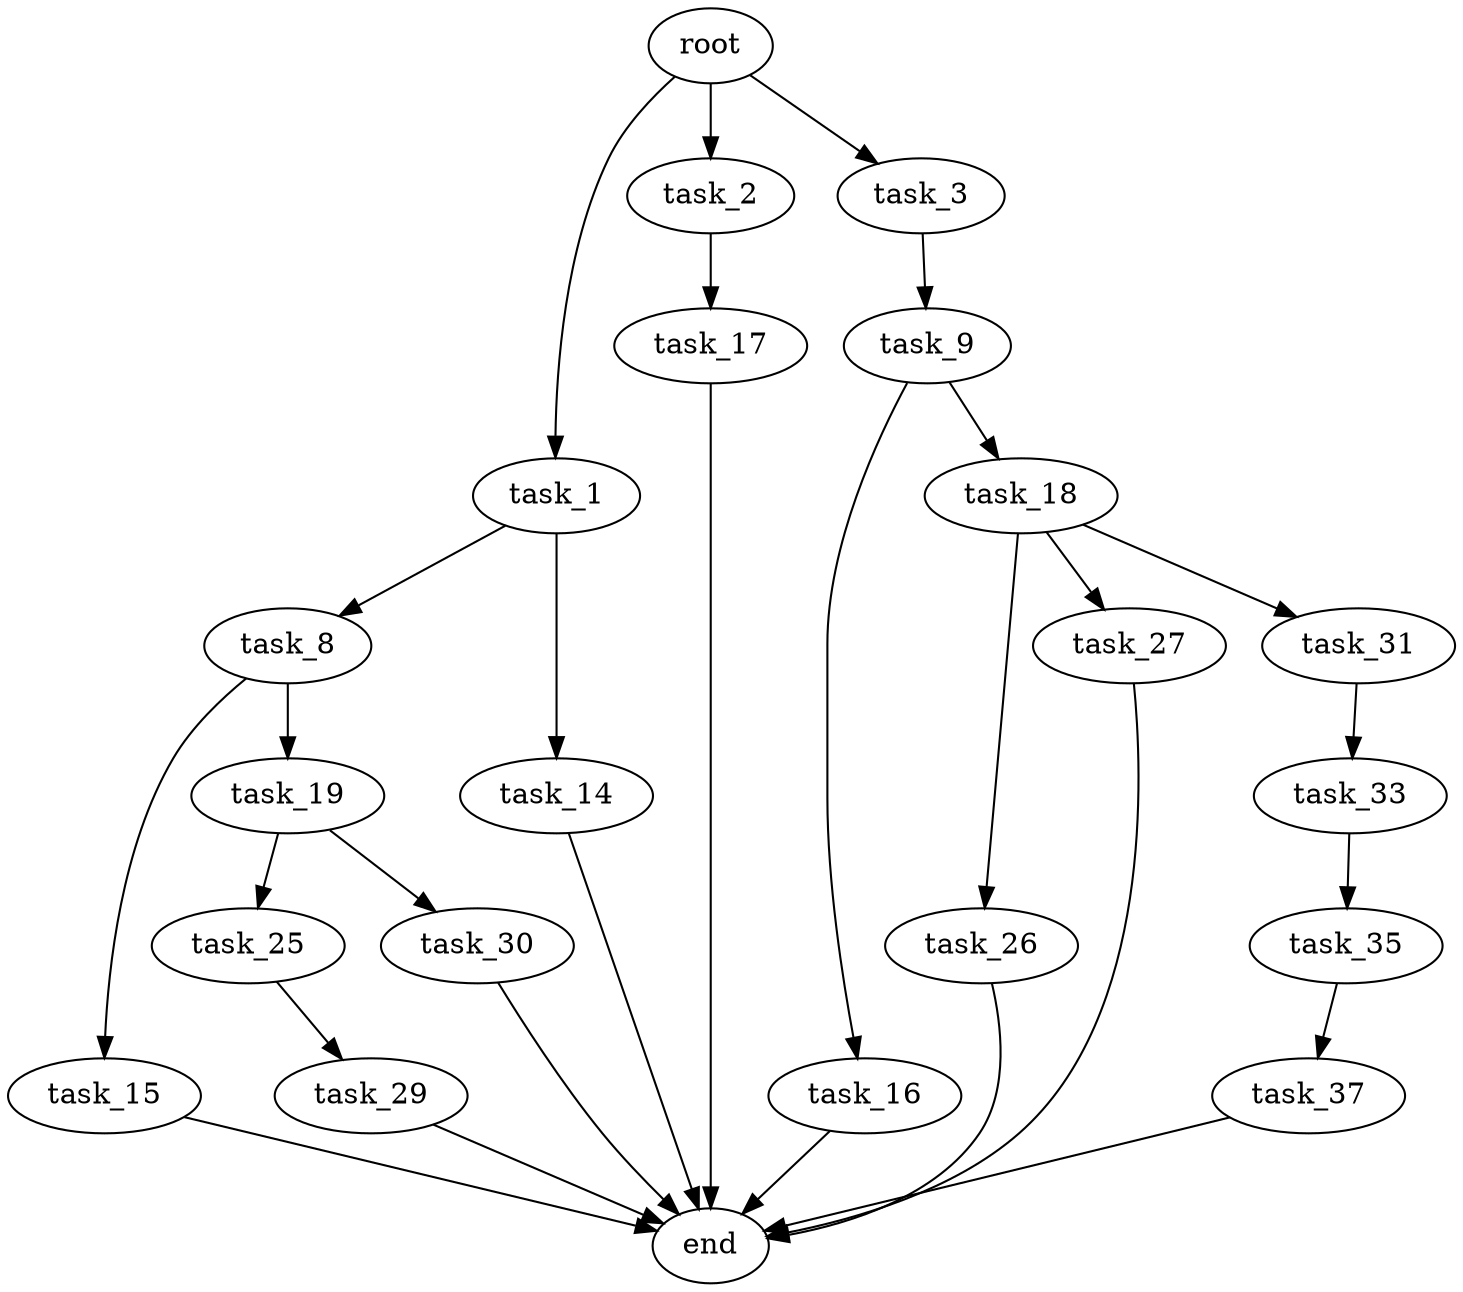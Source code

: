 digraph G {
  root [size="0.000000"];
  task_1 [size="11411140100.000000"];
  task_2 [size="8589934592.000000"];
  task_3 [size="633704270706.000000"];
  task_8 [size="782757789696.000000"];
  task_9 [size="877005767.000000"];
  task_14 [size="2338732804.000000"];
  task_15 [size="744378531012.000000"];
  task_16 [size="1073741824000.000000"];
  task_17 [size="54787124121.000000"];
  task_18 [size="134217728000.000000"];
  task_19 [size="8589934592.000000"];
  task_25 [size="63497401495.000000"];
  task_26 [size="61151318440.000000"];
  task_27 [size="818588178196.000000"];
  task_29 [size="108459895615.000000"];
  task_30 [size="8996664616.000000"];
  task_31 [size="231928233984.000000"];
  task_33 [size="212437650693.000000"];
  task_35 [size="68719476736.000000"];
  task_37 [size="28991029248.000000"];
  end [size="0.000000"];

  root -> task_1 [size="1.000000"];
  root -> task_2 [size="1.000000"];
  root -> task_3 [size="1.000000"];
  task_1 -> task_8 [size="33554432.000000"];
  task_1 -> task_14 [size="33554432.000000"];
  task_2 -> task_17 [size="33554432.000000"];
  task_3 -> task_9 [size="411041792.000000"];
  task_8 -> task_15 [size="679477248.000000"];
  task_8 -> task_19 [size="679477248.000000"];
  task_9 -> task_16 [size="33554432.000000"];
  task_9 -> task_18 [size="33554432.000000"];
  task_14 -> end [size="1.000000"];
  task_15 -> end [size="1.000000"];
  task_16 -> end [size="1.000000"];
  task_17 -> end [size="1.000000"];
  task_18 -> task_26 [size="209715200.000000"];
  task_18 -> task_27 [size="209715200.000000"];
  task_18 -> task_31 [size="209715200.000000"];
  task_19 -> task_25 [size="33554432.000000"];
  task_19 -> task_30 [size="33554432.000000"];
  task_25 -> task_29 [size="134217728.000000"];
  task_26 -> end [size="1.000000"];
  task_27 -> end [size="1.000000"];
  task_29 -> end [size="1.000000"];
  task_30 -> end [size="1.000000"];
  task_31 -> task_33 [size="301989888.000000"];
  task_33 -> task_35 [size="301989888.000000"];
  task_35 -> task_37 [size="134217728.000000"];
  task_37 -> end [size="1.000000"];
}
